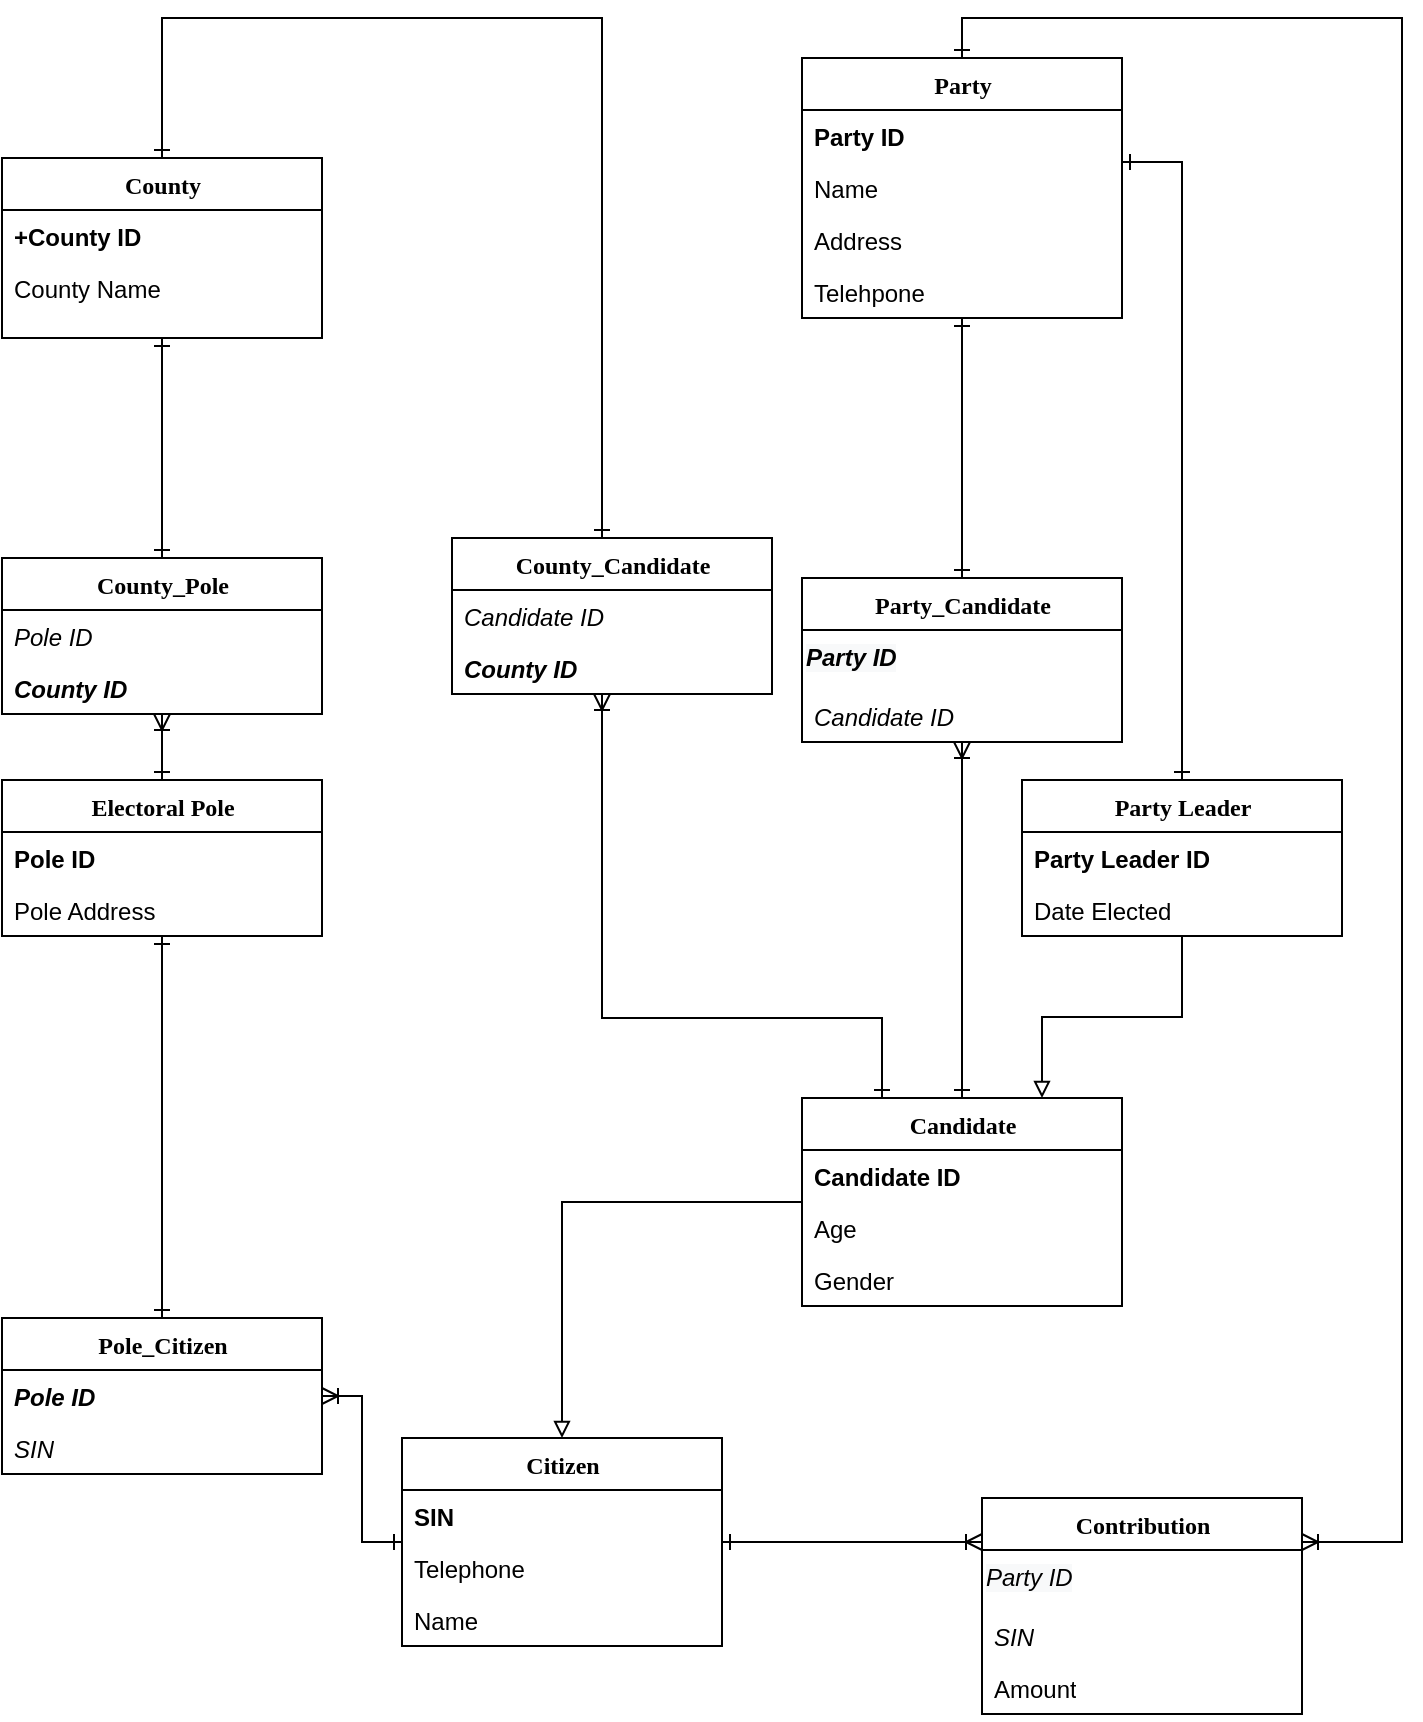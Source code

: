 <mxfile version="16.5.3" type="github" pages="5">
  <diagram id="vtB6Pyx49s2QO1CJkhL8" name="bk_logical">
    <mxGraphModel dx="920" dy="1253" grid="1" gridSize="10" guides="1" tooltips="1" connect="1" arrows="1" fold="1" page="1" pageScale="1" pageWidth="827" pageHeight="1169" background="none" math="0" shadow="0">
      <root>
        <mxCell id="uNL-YgNEHmAtpj0UIafA-0" />
        <mxCell id="uNL-YgNEHmAtpj0UIafA-1" parent="uNL-YgNEHmAtpj0UIafA-0" />
        <mxCell id="uNL-YgNEHmAtpj0UIafA-2" style="edgeStyle=orthogonalEdgeStyle;rounded=0;orthogonalLoop=1;jettySize=auto;html=1;startArrow=ERone;startFill=0;endArrow=ERoneToMany;endFill=0;strokeWidth=1;" parent="uNL-YgNEHmAtpj0UIafA-1" source="uNL-YgNEHmAtpj0UIafA-3" target="uNL-YgNEHmAtpj0UIafA-40" edge="1">
          <mxGeometry relative="1" as="geometry">
            <mxPoint x="150" y="750" as="targetPoint" />
          </mxGeometry>
        </mxCell>
        <mxCell id="uNL-YgNEHmAtpj0UIafA-3" value="Citizen" style="swimlane;html=1;fontStyle=1;align=center;verticalAlign=top;childLayout=stackLayout;horizontal=1;startSize=26;horizontalStack=0;resizeParent=1;resizeLast=0;collapsible=1;marginBottom=0;swimlaneFillColor=#ffffff;rounded=0;shadow=0;comic=0;labelBackgroundColor=none;strokeWidth=1;fillColor=none;fontFamily=Verdana;fontSize=12" parent="uNL-YgNEHmAtpj0UIafA-1" vertex="1">
          <mxGeometry x="270" y="800" width="160" height="104" as="geometry" />
        </mxCell>
        <mxCell id="uNL-YgNEHmAtpj0UIafA-4" value="SIN" style="text;html=1;strokeColor=none;fillColor=none;align=left;verticalAlign=top;spacingLeft=4;spacingRight=4;whiteSpace=wrap;overflow=hidden;rotatable=0;points=[[0,0.5],[1,0.5]];portConstraint=eastwest;fontStyle=1" parent="uNL-YgNEHmAtpj0UIafA-3" vertex="1">
          <mxGeometry y="26" width="160" height="26" as="geometry" />
        </mxCell>
        <mxCell id="uNL-YgNEHmAtpj0UIafA-5" value="Telephone" style="text;html=1;strokeColor=none;fillColor=none;align=left;verticalAlign=top;spacingLeft=4;spacingRight=4;whiteSpace=wrap;overflow=hidden;rotatable=0;points=[[0,0.5],[1,0.5]];portConstraint=eastwest;" parent="uNL-YgNEHmAtpj0UIafA-3" vertex="1">
          <mxGeometry y="52" width="160" height="26" as="geometry" />
        </mxCell>
        <mxCell id="uNL-YgNEHmAtpj0UIafA-6" value="Name&lt;br&gt;" style="text;html=1;strokeColor=none;fillColor=none;align=left;verticalAlign=top;spacingLeft=4;spacingRight=4;whiteSpace=wrap;overflow=hidden;rotatable=0;points=[[0,0.5],[1,0.5]];portConstraint=eastwest;" parent="uNL-YgNEHmAtpj0UIafA-3" vertex="1">
          <mxGeometry y="78" width="160" height="26" as="geometry" />
        </mxCell>
        <mxCell id="uNL-YgNEHmAtpj0UIafA-7" style="edgeStyle=orthogonalEdgeStyle;rounded=0;orthogonalLoop=1;jettySize=auto;html=1;entryX=0.5;entryY=0;entryDx=0;entryDy=0;startArrow=none;startFill=0;endArrow=block;endFill=0;strokeWidth=1;" parent="uNL-YgNEHmAtpj0UIafA-1" source="uNL-YgNEHmAtpj0UIafA-9" target="uNL-YgNEHmAtpj0UIafA-3" edge="1">
          <mxGeometry relative="1" as="geometry" />
        </mxCell>
        <mxCell id="uNL-YgNEHmAtpj0UIafA-8" style="edgeStyle=orthogonalEdgeStyle;rounded=0;orthogonalLoop=1;jettySize=auto;html=1;startArrow=ERone;startFill=0;endArrow=ERoneToMany;endFill=0;strokeWidth=1;" parent="uNL-YgNEHmAtpj0UIafA-1" source="uNL-YgNEHmAtpj0UIafA-9" target="uNL-YgNEHmAtpj0UIafA-47" edge="1">
          <mxGeometry relative="1" as="geometry">
            <mxPoint x="370" y="380" as="targetPoint" />
            <Array as="points">
              <mxPoint x="510" y="590" />
              <mxPoint x="370" y="590" />
            </Array>
          </mxGeometry>
        </mxCell>
        <mxCell id="uNL-YgNEHmAtpj0UIafA-9" value="Candidate" style="swimlane;html=1;fontStyle=1;align=center;verticalAlign=top;childLayout=stackLayout;horizontal=1;startSize=26;horizontalStack=0;resizeParent=1;resizeLast=0;collapsible=1;marginBottom=0;swimlaneFillColor=#ffffff;rounded=0;shadow=0;comic=0;labelBackgroundColor=none;strokeWidth=1;fillColor=none;fontFamily=Verdana;fontSize=12" parent="uNL-YgNEHmAtpj0UIafA-1" vertex="1">
          <mxGeometry x="470" y="630" width="160" height="104" as="geometry" />
        </mxCell>
        <mxCell id="uNL-YgNEHmAtpj0UIafA-10" value="Candidate ID" style="text;html=1;strokeColor=none;fillColor=none;align=left;verticalAlign=top;spacingLeft=4;spacingRight=4;whiteSpace=wrap;overflow=hidden;rotatable=0;points=[[0,0.5],[1,0.5]];portConstraint=eastwest;fontStyle=1" parent="uNL-YgNEHmAtpj0UIafA-9" vertex="1">
          <mxGeometry y="26" width="160" height="26" as="geometry" />
        </mxCell>
        <mxCell id="uNL-YgNEHmAtpj0UIafA-11" value="Age" style="text;html=1;strokeColor=none;fillColor=none;align=left;verticalAlign=top;spacingLeft=4;spacingRight=4;whiteSpace=wrap;overflow=hidden;rotatable=0;points=[[0,0.5],[1,0.5]];portConstraint=eastwest;" parent="uNL-YgNEHmAtpj0UIafA-9" vertex="1">
          <mxGeometry y="52" width="160" height="26" as="geometry" />
        </mxCell>
        <mxCell id="uNL-YgNEHmAtpj0UIafA-12" value="Gender" style="text;html=1;strokeColor=none;fillColor=none;align=left;verticalAlign=top;spacingLeft=4;spacingRight=4;whiteSpace=wrap;overflow=hidden;rotatable=0;points=[[0,0.5],[1,0.5]];portConstraint=eastwest;" parent="uNL-YgNEHmAtpj0UIafA-9" vertex="1">
          <mxGeometry y="78" width="160" height="26" as="geometry" />
        </mxCell>
        <mxCell id="uNL-YgNEHmAtpj0UIafA-13" value="" style="edgeStyle=orthogonalEdgeStyle;rounded=0;orthogonalLoop=1;jettySize=auto;html=1;startArrow=none;startFill=0;endArrow=block;endFill=0;strokeWidth=1;entryX=0.75;entryY=0;entryDx=0;entryDy=0;" parent="uNL-YgNEHmAtpj0UIafA-1" source="uNL-YgNEHmAtpj0UIafA-14" target="uNL-YgNEHmAtpj0UIafA-9" edge="1">
          <mxGeometry relative="1" as="geometry" />
        </mxCell>
        <mxCell id="uNL-YgNEHmAtpj0UIafA-14" value="Party Leader" style="swimlane;html=1;fontStyle=1;align=center;verticalAlign=top;childLayout=stackLayout;horizontal=1;startSize=26;horizontalStack=0;resizeParent=1;resizeLast=0;collapsible=1;marginBottom=0;swimlaneFillColor=#ffffff;rounded=0;shadow=0;comic=0;labelBackgroundColor=none;strokeWidth=1;fillColor=none;fontFamily=Verdana;fontSize=12;strokeColor=default;" parent="uNL-YgNEHmAtpj0UIafA-1" vertex="1">
          <mxGeometry x="580" y="471" width="160" height="78" as="geometry" />
        </mxCell>
        <mxCell id="uNL-YgNEHmAtpj0UIafA-15" value="Party Leader ID" style="text;html=1;strokeColor=none;fillColor=none;align=left;verticalAlign=top;spacingLeft=4;spacingRight=4;whiteSpace=wrap;overflow=hidden;rotatable=0;points=[[0,0.5],[1,0.5]];portConstraint=eastwest;fontStyle=1" parent="uNL-YgNEHmAtpj0UIafA-14" vertex="1">
          <mxGeometry y="26" width="160" height="26" as="geometry" />
        </mxCell>
        <mxCell id="uNL-YgNEHmAtpj0UIafA-16" value="Date Elected" style="text;html=1;strokeColor=none;fillColor=none;align=left;verticalAlign=top;spacingLeft=4;spacingRight=4;whiteSpace=wrap;overflow=hidden;rotatable=0;points=[[0,0.5],[1,0.5]];portConstraint=eastwest;" parent="uNL-YgNEHmAtpj0UIafA-14" vertex="1">
          <mxGeometry y="52" width="160" height="26" as="geometry" />
        </mxCell>
        <mxCell id="uNL-YgNEHmAtpj0UIafA-17" style="edgeStyle=orthogonalEdgeStyle;rounded=0;orthogonalLoop=1;jettySize=auto;html=1;startArrow=ERone;startFill=0;endArrow=ERone;endFill=0;strokeWidth=1;" parent="uNL-YgNEHmAtpj0UIafA-1" source="uNL-YgNEHmAtpj0UIafA-18" target="uNL-YgNEHmAtpj0UIafA-37" edge="1">
          <mxGeometry relative="1" as="geometry">
            <mxPoint x="150" y="330" as="targetPoint" />
          </mxGeometry>
        </mxCell>
        <mxCell id="uNL-YgNEHmAtpj0UIafA-18" value="County" style="swimlane;html=1;fontStyle=1;align=center;verticalAlign=top;childLayout=stackLayout;horizontal=1;startSize=26;horizontalStack=0;resizeParent=1;resizeLast=0;collapsible=1;marginBottom=0;swimlaneFillColor=#ffffff;rounded=0;shadow=0;comic=0;labelBackgroundColor=none;strokeWidth=1;fillColor=none;fontFamily=Verdana;fontSize=12" parent="uNL-YgNEHmAtpj0UIafA-1" vertex="1">
          <mxGeometry x="70" y="160" width="160" height="90" as="geometry" />
        </mxCell>
        <mxCell id="uNL-YgNEHmAtpj0UIafA-19" value="&lt;b&gt;+County ID&lt;/b&gt;" style="text;html=1;strokeColor=none;fillColor=none;align=left;verticalAlign=top;spacingLeft=4;spacingRight=4;whiteSpace=wrap;overflow=hidden;rotatable=0;points=[[0,0.5],[1,0.5]];portConstraint=eastwest;" parent="uNL-YgNEHmAtpj0UIafA-18" vertex="1">
          <mxGeometry y="26" width="160" height="26" as="geometry" />
        </mxCell>
        <mxCell id="uNL-YgNEHmAtpj0UIafA-20" value="County Name" style="text;html=1;strokeColor=none;fillColor=none;align=left;verticalAlign=top;spacingLeft=4;spacingRight=4;whiteSpace=wrap;overflow=hidden;rotatable=0;points=[[0,0.5],[1,0.5]];portConstraint=eastwest;" parent="uNL-YgNEHmAtpj0UIafA-18" vertex="1">
          <mxGeometry y="52" width="160" height="26" as="geometry" />
        </mxCell>
        <mxCell id="uNL-YgNEHmAtpj0UIafA-21" value="Electoral Pole" style="swimlane;html=1;fontStyle=1;align=center;verticalAlign=top;childLayout=stackLayout;horizontal=1;startSize=26;horizontalStack=0;resizeParent=1;resizeLast=0;collapsible=1;marginBottom=0;swimlaneFillColor=#ffffff;rounded=0;shadow=0;comic=0;labelBackgroundColor=none;strokeWidth=1;fillColor=none;fontFamily=Verdana;fontSize=12" parent="uNL-YgNEHmAtpj0UIafA-1" vertex="1">
          <mxGeometry x="70" y="471" width="160" height="78" as="geometry" />
        </mxCell>
        <mxCell id="uNL-YgNEHmAtpj0UIafA-22" value="Pole ID" style="text;html=1;strokeColor=none;fillColor=none;align=left;verticalAlign=top;spacingLeft=4;spacingRight=4;whiteSpace=wrap;overflow=hidden;rotatable=0;points=[[0,0.5],[1,0.5]];portConstraint=eastwest;fontStyle=1" parent="uNL-YgNEHmAtpj0UIafA-21" vertex="1">
          <mxGeometry y="26" width="160" height="26" as="geometry" />
        </mxCell>
        <mxCell id="uNL-YgNEHmAtpj0UIafA-23" value="Pole Address" style="text;html=1;strokeColor=none;fillColor=none;align=left;verticalAlign=top;spacingLeft=4;spacingRight=4;whiteSpace=wrap;overflow=hidden;rotatable=0;points=[[0,0.5],[1,0.5]];portConstraint=eastwest;" parent="uNL-YgNEHmAtpj0UIafA-21" vertex="1">
          <mxGeometry y="52" width="160" height="26" as="geometry" />
        </mxCell>
        <mxCell id="uNL-YgNEHmAtpj0UIafA-24" style="edgeStyle=orthogonalEdgeStyle;rounded=0;orthogonalLoop=1;jettySize=auto;html=1;entryX=0.5;entryY=0;entryDx=0;entryDy=0;startArrow=ERoneToMany;startFill=0;endArrow=ERone;endFill=0;strokeWidth=1;" parent="uNL-YgNEHmAtpj0UIafA-1" source="uNL-YgNEHmAtpj0UIafA-37" target="uNL-YgNEHmAtpj0UIafA-21" edge="1">
          <mxGeometry relative="1" as="geometry">
            <mxPoint x="150" y="390" as="sourcePoint" />
          </mxGeometry>
        </mxCell>
        <mxCell id="uNL-YgNEHmAtpj0UIafA-25" style="edgeStyle=orthogonalEdgeStyle;rounded=0;orthogonalLoop=1;jettySize=auto;html=1;startArrow=ERone;startFill=0;endArrow=ERone;endFill=0;strokeWidth=1;" parent="uNL-YgNEHmAtpj0UIafA-1" source="uNL-YgNEHmAtpj0UIafA-26" target="uNL-YgNEHmAtpj0UIafA-50" edge="1">
          <mxGeometry relative="1" as="geometry">
            <mxPoint x="550" y="360" as="targetPoint" />
          </mxGeometry>
        </mxCell>
        <mxCell id="uNL-YgNEHmAtpj0UIafA-26" value="Party" style="swimlane;html=1;fontStyle=1;align=center;verticalAlign=top;childLayout=stackLayout;horizontal=1;startSize=26;horizontalStack=0;resizeParent=1;resizeLast=0;collapsible=1;marginBottom=0;swimlaneFillColor=#ffffff;rounded=0;shadow=0;comic=0;labelBackgroundColor=none;strokeWidth=1;fillColor=none;fontFamily=Verdana;fontSize=12" parent="uNL-YgNEHmAtpj0UIafA-1" vertex="1">
          <mxGeometry x="470" y="110" width="160" height="130" as="geometry" />
        </mxCell>
        <mxCell id="uNL-YgNEHmAtpj0UIafA-27" value="Party ID" style="text;html=1;strokeColor=none;fillColor=none;align=left;verticalAlign=top;spacingLeft=4;spacingRight=4;whiteSpace=wrap;overflow=hidden;rotatable=0;points=[[0,0.5],[1,0.5]];portConstraint=eastwest;fontStyle=1" parent="uNL-YgNEHmAtpj0UIafA-26" vertex="1">
          <mxGeometry y="26" width="160" height="26" as="geometry" />
        </mxCell>
        <mxCell id="uNL-YgNEHmAtpj0UIafA-28" value="Name" style="text;html=1;strokeColor=none;fillColor=none;align=left;verticalAlign=top;spacingLeft=4;spacingRight=4;whiteSpace=wrap;overflow=hidden;rotatable=0;points=[[0,0.5],[1,0.5]];portConstraint=eastwest;" parent="uNL-YgNEHmAtpj0UIafA-26" vertex="1">
          <mxGeometry y="52" width="160" height="26" as="geometry" />
        </mxCell>
        <mxCell id="uNL-YgNEHmAtpj0UIafA-29" value="Address" style="text;html=1;strokeColor=none;fillColor=none;align=left;verticalAlign=top;spacingLeft=4;spacingRight=4;whiteSpace=wrap;overflow=hidden;rotatable=0;points=[[0,0.5],[1,0.5]];portConstraint=eastwest;" parent="uNL-YgNEHmAtpj0UIafA-26" vertex="1">
          <mxGeometry y="78" width="160" height="26" as="geometry" />
        </mxCell>
        <mxCell id="uNL-YgNEHmAtpj0UIafA-30" value="Telehpone" style="text;html=1;strokeColor=none;fillColor=none;align=left;verticalAlign=top;spacingLeft=4;spacingRight=4;whiteSpace=wrap;overflow=hidden;rotatable=0;points=[[0,0.5],[1,0.5]];portConstraint=eastwest;" parent="uNL-YgNEHmAtpj0UIafA-26" vertex="1">
          <mxGeometry y="104" width="160" height="26" as="geometry" />
        </mxCell>
        <mxCell id="uNL-YgNEHmAtpj0UIafA-31" style="edgeStyle=orthogonalEdgeStyle;rounded=0;orthogonalLoop=1;jettySize=auto;html=1;startArrow=ERone;startFill=0;endArrow=ERone;endFill=0;strokeWidth=1;" parent="uNL-YgNEHmAtpj0UIafA-1" source="uNL-YgNEHmAtpj0UIafA-26" target="uNL-YgNEHmAtpj0UIafA-14" edge="1">
          <mxGeometry relative="1" as="geometry">
            <mxPoint x="660" y="320" as="sourcePoint" />
            <Array as="points">
              <mxPoint x="660" y="162" />
            </Array>
          </mxGeometry>
        </mxCell>
        <mxCell id="uNL-YgNEHmAtpj0UIafA-32" style="edgeStyle=orthogonalEdgeStyle;rounded=0;orthogonalLoop=1;jettySize=auto;html=1;entryX=0.5;entryY=0;entryDx=0;entryDy=0;startArrow=ERoneToMany;startFill=0;endArrow=ERone;endFill=0;strokeWidth=1;" parent="uNL-YgNEHmAtpj0UIafA-1" source="uNL-YgNEHmAtpj0UIafA-50" target="uNL-YgNEHmAtpj0UIafA-9" edge="1">
          <mxGeometry relative="1" as="geometry">
            <mxPoint x="550" y="420" as="sourcePoint" />
          </mxGeometry>
        </mxCell>
        <mxCell id="uNL-YgNEHmAtpj0UIafA-33" style="edgeStyle=orthogonalEdgeStyle;rounded=0;orthogonalLoop=1;jettySize=auto;html=1;startArrow=ERone;startFill=0;endArrow=ERone;endFill=0;strokeWidth=1;" parent="uNL-YgNEHmAtpj0UIafA-1" source="uNL-YgNEHmAtpj0UIafA-40" target="uNL-YgNEHmAtpj0UIafA-21" edge="1">
          <mxGeometry relative="1" as="geometry">
            <mxPoint x="150" y="690" as="sourcePoint" />
          </mxGeometry>
        </mxCell>
        <mxCell id="uNL-YgNEHmAtpj0UIafA-34" style="edgeStyle=orthogonalEdgeStyle;rounded=0;orthogonalLoop=1;jettySize=auto;html=1;entryX=0.5;entryY=0;entryDx=0;entryDy=0;startArrow=ERone;startFill=0;endArrow=ERone;endFill=0;strokeWidth=1;" parent="uNL-YgNEHmAtpj0UIafA-1" source="uNL-YgNEHmAtpj0UIafA-47" target="uNL-YgNEHmAtpj0UIafA-18" edge="1">
          <mxGeometry relative="1" as="geometry">
            <mxPoint x="410" y="380" as="sourcePoint" />
            <Array as="points">
              <mxPoint x="370" y="90" />
              <mxPoint x="150" y="90" />
            </Array>
          </mxGeometry>
        </mxCell>
        <mxCell id="uNL-YgNEHmAtpj0UIafA-35" style="edgeStyle=orthogonalEdgeStyle;rounded=0;orthogonalLoop=1;jettySize=auto;html=1;entryX=0.5;entryY=0;entryDx=0;entryDy=0;startArrow=ERoneToMany;startFill=0;endArrow=ERone;endFill=0;strokeWidth=1;" parent="uNL-YgNEHmAtpj0UIafA-1" source="uNL-YgNEHmAtpj0UIafA-43" target="uNL-YgNEHmAtpj0UIafA-26" edge="1">
          <mxGeometry relative="1" as="geometry">
            <mxPoint x="700" y="852.0" as="sourcePoint" />
            <Array as="points">
              <mxPoint x="770" y="852" />
              <mxPoint x="770" y="90" />
              <mxPoint x="550" y="90" />
            </Array>
          </mxGeometry>
        </mxCell>
        <mxCell id="uNL-YgNEHmAtpj0UIafA-36" style="edgeStyle=orthogonalEdgeStyle;rounded=0;orthogonalLoop=1;jettySize=auto;html=1;startArrow=ERoneToMany;startFill=0;endArrow=ERone;endFill=0;strokeWidth=1;" parent="uNL-YgNEHmAtpj0UIafA-1" source="uNL-YgNEHmAtpj0UIafA-43" target="uNL-YgNEHmAtpj0UIafA-3" edge="1">
          <mxGeometry relative="1" as="geometry">
            <mxPoint x="580" y="852.0" as="sourcePoint" />
            <Array as="points">
              <mxPoint x="530" y="852" />
              <mxPoint x="530" y="852" />
            </Array>
          </mxGeometry>
        </mxCell>
        <mxCell id="uNL-YgNEHmAtpj0UIafA-37" value="County_Pole" style="swimlane;html=1;fontStyle=1;align=center;verticalAlign=top;childLayout=stackLayout;horizontal=1;startSize=26;horizontalStack=0;resizeParent=1;resizeLast=0;collapsible=1;marginBottom=0;swimlaneFillColor=#ffffff;rounded=0;shadow=0;comic=0;labelBackgroundColor=none;strokeWidth=1;fillColor=none;fontFamily=Verdana;fontSize=12" parent="uNL-YgNEHmAtpj0UIafA-1" vertex="1">
          <mxGeometry x="70" y="360" width="160" height="78" as="geometry" />
        </mxCell>
        <mxCell id="uNL-YgNEHmAtpj0UIafA-38" value="Pole ID" style="text;html=1;strokeColor=none;fillColor=none;align=left;verticalAlign=top;spacingLeft=4;spacingRight=4;whiteSpace=wrap;overflow=hidden;rotatable=0;points=[[0,0.5],[1,0.5]];portConstraint=eastwest;fontStyle=2" parent="uNL-YgNEHmAtpj0UIafA-37" vertex="1">
          <mxGeometry y="26" width="160" height="26" as="geometry" />
        </mxCell>
        <mxCell id="uNL-YgNEHmAtpj0UIafA-39" value="&lt;span&gt;&lt;i&gt;County ID&lt;/i&gt;&lt;/span&gt;" style="text;html=1;strokeColor=none;fillColor=none;align=left;verticalAlign=top;spacingLeft=4;spacingRight=4;whiteSpace=wrap;overflow=hidden;rotatable=0;points=[[0,0.5],[1,0.5]];portConstraint=eastwest;fontStyle=1" parent="uNL-YgNEHmAtpj0UIafA-37" vertex="1">
          <mxGeometry y="52" width="160" height="26" as="geometry" />
        </mxCell>
        <mxCell id="uNL-YgNEHmAtpj0UIafA-40" value="Pole_Citizen" style="swimlane;html=1;fontStyle=1;align=center;verticalAlign=top;childLayout=stackLayout;horizontal=1;startSize=26;horizontalStack=0;resizeParent=1;resizeLast=0;collapsible=1;marginBottom=0;swimlaneFillColor=#ffffff;rounded=0;shadow=0;comic=0;labelBackgroundColor=none;strokeWidth=1;fillColor=none;fontFamily=Verdana;fontSize=12" parent="uNL-YgNEHmAtpj0UIafA-1" vertex="1">
          <mxGeometry x="70" y="740" width="160" height="78" as="geometry" />
        </mxCell>
        <mxCell id="uNL-YgNEHmAtpj0UIafA-41" value="Pole ID" style="text;html=1;strokeColor=none;fillColor=none;align=left;verticalAlign=top;spacingLeft=4;spacingRight=4;whiteSpace=wrap;overflow=hidden;rotatable=0;points=[[0,0.5],[1,0.5]];portConstraint=eastwest;fontStyle=3" parent="uNL-YgNEHmAtpj0UIafA-40" vertex="1">
          <mxGeometry y="26" width="160" height="26" as="geometry" />
        </mxCell>
        <mxCell id="uNL-YgNEHmAtpj0UIafA-42" value="&lt;span&gt;SIN&lt;/span&gt;" style="text;html=1;strokeColor=none;fillColor=none;align=left;verticalAlign=top;spacingLeft=4;spacingRight=4;whiteSpace=wrap;overflow=hidden;rotatable=0;points=[[0,0.5],[1,0.5]];portConstraint=eastwest;fontStyle=2" parent="uNL-YgNEHmAtpj0UIafA-40" vertex="1">
          <mxGeometry y="52" width="160" height="26" as="geometry" />
        </mxCell>
        <mxCell id="uNL-YgNEHmAtpj0UIafA-43" value="Contribution" style="swimlane;html=1;fontStyle=1;align=center;verticalAlign=top;childLayout=stackLayout;horizontal=1;startSize=26;horizontalStack=0;resizeParent=1;resizeLast=0;collapsible=1;marginBottom=0;swimlaneFillColor=#ffffff;rounded=0;shadow=0;comic=0;labelBackgroundColor=none;strokeWidth=1;fillColor=none;fontFamily=Verdana;fontSize=12" parent="uNL-YgNEHmAtpj0UIafA-1" vertex="1">
          <mxGeometry x="560" y="830" width="160" height="108" as="geometry" />
        </mxCell>
        <mxCell id="uNL-YgNEHmAtpj0UIafA-44" value="&lt;span style=&quot;color: rgb(0, 0, 0); font-family: helvetica; font-size: 12px; font-style: italic; letter-spacing: normal; text-align: left; text-indent: 0px; text-transform: none; word-spacing: 0px; background-color: rgb(248, 249, 250); display: inline; float: none;&quot;&gt;Party ID&lt;/span&gt;" style="text;whiteSpace=wrap;html=1;fontStyle=0" parent="uNL-YgNEHmAtpj0UIafA-43" vertex="1">
          <mxGeometry y="26" width="160" height="30" as="geometry" />
        </mxCell>
        <mxCell id="uNL-YgNEHmAtpj0UIafA-45" value="SIN" style="text;html=1;strokeColor=none;fillColor=none;align=left;verticalAlign=top;spacingLeft=4;spacingRight=4;whiteSpace=wrap;overflow=hidden;rotatable=0;points=[[0,0.5],[1,0.5]];portConstraint=eastwest;fontStyle=2" parent="uNL-YgNEHmAtpj0UIafA-43" vertex="1">
          <mxGeometry y="56" width="160" height="26" as="geometry" />
        </mxCell>
        <mxCell id="uNL-YgNEHmAtpj0UIafA-46" value="Amount" style="text;html=1;strokeColor=none;fillColor=none;align=left;verticalAlign=top;spacingLeft=4;spacingRight=4;whiteSpace=wrap;overflow=hidden;rotatable=0;points=[[0,0.5],[1,0.5]];portConstraint=eastwest;" parent="uNL-YgNEHmAtpj0UIafA-43" vertex="1">
          <mxGeometry y="82" width="160" height="26" as="geometry" />
        </mxCell>
        <mxCell id="uNL-YgNEHmAtpj0UIafA-47" value="County_Candidate" style="swimlane;html=1;fontStyle=1;align=center;verticalAlign=top;childLayout=stackLayout;horizontal=1;startSize=26;horizontalStack=0;resizeParent=1;resizeLast=0;collapsible=1;marginBottom=0;swimlaneFillColor=#ffffff;rounded=0;shadow=0;comic=0;labelBackgroundColor=none;strokeWidth=1;fillColor=none;fontFamily=Verdana;fontSize=12" parent="uNL-YgNEHmAtpj0UIafA-1" vertex="1">
          <mxGeometry x="295" y="350" width="160" height="78" as="geometry" />
        </mxCell>
        <mxCell id="uNL-YgNEHmAtpj0UIafA-48" value="Candidate ID" style="text;html=1;strokeColor=none;fillColor=none;align=left;verticalAlign=top;spacingLeft=4;spacingRight=4;whiteSpace=wrap;overflow=hidden;rotatable=0;points=[[0,0.5],[1,0.5]];portConstraint=eastwest;fontStyle=2" parent="uNL-YgNEHmAtpj0UIafA-47" vertex="1">
          <mxGeometry y="26" width="160" height="26" as="geometry" />
        </mxCell>
        <mxCell id="uNL-YgNEHmAtpj0UIafA-49" value="&lt;b&gt;&lt;i&gt;County ID&lt;/i&gt;&lt;/b&gt;" style="text;html=1;strokeColor=none;fillColor=none;align=left;verticalAlign=top;spacingLeft=4;spacingRight=4;whiteSpace=wrap;overflow=hidden;rotatable=0;points=[[0,0.5],[1,0.5]];portConstraint=eastwest;" parent="uNL-YgNEHmAtpj0UIafA-47" vertex="1">
          <mxGeometry y="52" width="160" height="26" as="geometry" />
        </mxCell>
        <mxCell id="uNL-YgNEHmAtpj0UIafA-50" value="Party_Candidate" style="swimlane;html=1;fontStyle=1;align=center;verticalAlign=top;childLayout=stackLayout;horizontal=1;startSize=26;horizontalStack=0;resizeParent=1;resizeLast=0;collapsible=1;marginBottom=0;swimlaneFillColor=#ffffff;rounded=0;shadow=0;comic=0;labelBackgroundColor=none;strokeWidth=1;fillColor=none;fontFamily=Verdana;fontSize=12" parent="uNL-YgNEHmAtpj0UIafA-1" vertex="1">
          <mxGeometry x="470" y="370" width="160" height="82" as="geometry" />
        </mxCell>
        <mxCell id="uNL-YgNEHmAtpj0UIafA-51" value="&lt;span style=&quot;color: rgb(0, 0, 0); font-family: helvetica; font-size: 12px; font-style: italic; font-weight: 700; letter-spacing: normal; text-align: left; text-indent: 0px; text-transform: none; word-spacing: 0px; background-color: rgb(248, 249, 250); display: inline; float: none;&quot;&gt;Party ID&lt;/span&gt;" style="text;whiteSpace=wrap;html=1;" parent="uNL-YgNEHmAtpj0UIafA-50" vertex="1">
          <mxGeometry y="26" width="160" height="30" as="geometry" />
        </mxCell>
        <mxCell id="uNL-YgNEHmAtpj0UIafA-52" value="Candidate ID" style="text;html=1;strokeColor=none;fillColor=none;align=left;verticalAlign=top;spacingLeft=4;spacingRight=4;whiteSpace=wrap;overflow=hidden;rotatable=0;points=[[0,0.5],[1,0.5]];portConstraint=eastwest;fontStyle=2" parent="uNL-YgNEHmAtpj0UIafA-50" vertex="1">
          <mxGeometry y="56" width="160" height="26" as="geometry" />
        </mxCell>
      </root>
    </mxGraphModel>
  </diagram>
  <diagram id="wL7THy--zS3pJ02HDwt1" name="bk_physical">
    <mxGraphModel dx="782" dy="1065" grid="1" gridSize="10" guides="1" tooltips="1" connect="1" arrows="1" fold="1" page="1" pageScale="1" pageWidth="827" pageHeight="1169" math="0" shadow="0">
      <root>
        <mxCell id="IEa4eLu7_Tm0JuJ3n0a0-0" />
        <mxCell id="IEa4eLu7_Tm0JuJ3n0a0-1" parent="IEa4eLu7_Tm0JuJ3n0a0-0" />
        <mxCell id="wTKbDZvRRet0_gXCNDXf-0" style="edgeStyle=orthogonalEdgeStyle;rounded=0;orthogonalLoop=1;jettySize=auto;html=1;startArrow=ERone;startFill=0;endArrow=ERoneToMany;endFill=0;strokeWidth=1;" parent="IEa4eLu7_Tm0JuJ3n0a0-1" source="wTKbDZvRRet0_gXCNDXf-2" target="wTKbDZvRRet0_gXCNDXf-41" edge="1">
          <mxGeometry relative="1" as="geometry">
            <mxPoint x="139" y="834" as="targetPoint" />
          </mxGeometry>
        </mxCell>
        <mxCell id="wTKbDZvRRet0_gXCNDXf-1" style="edgeStyle=orthogonalEdgeStyle;rounded=0;orthogonalLoop=1;jettySize=auto;html=1;startArrow=ERone;startFill=0;endArrow=ERoneToMany;endFill=0;strokeWidth=1;" parent="IEa4eLu7_Tm0JuJ3n0a0-1" source="wTKbDZvRRet0_gXCNDXf-2" target="wTKbDZvRRet0_gXCNDXf-50" edge="1">
          <mxGeometry relative="1" as="geometry" />
        </mxCell>
        <mxCell id="wTKbDZvRRet0_gXCNDXf-2" value="Citizen" style="swimlane;html=1;fontStyle=1;align=center;verticalAlign=top;childLayout=stackLayout;horizontal=1;startSize=26;horizontalStack=0;resizeParent=1;resizeLast=0;collapsible=1;marginBottom=0;swimlaneFillColor=#ffffff;rounded=0;shadow=0;comic=0;labelBackgroundColor=none;strokeWidth=1;fillColor=none;fontFamily=Verdana;fontSize=12" parent="IEa4eLu7_Tm0JuJ3n0a0-1" vertex="1">
          <mxGeometry x="279" y="884" width="160" height="110" as="geometry" />
        </mxCell>
        <mxCell id="wTKbDZvRRet0_gXCNDXf-3" value="+sin: int(9)" style="text;html=1;strokeColor=none;fillColor=none;align=left;verticalAlign=top;spacingLeft=4;spacingRight=4;whiteSpace=wrap;overflow=hidden;rotatable=0;points=[[0,0.5],[1,0.5]];portConstraint=eastwest;fontStyle=1" parent="wTKbDZvRRet0_gXCNDXf-2" vertex="1">
          <mxGeometry y="26" width="160" height="26" as="geometry" />
        </mxCell>
        <mxCell id="wTKbDZvRRet0_gXCNDXf-4" value="telephone: char(15)" style="text;html=1;strokeColor=none;fillColor=none;align=left;verticalAlign=top;spacingLeft=4;spacingRight=4;whiteSpace=wrap;overflow=hidden;rotatable=0;points=[[0,0.5],[1,0.5]];portConstraint=eastwest;" parent="wTKbDZvRRet0_gXCNDXf-2" vertex="1">
          <mxGeometry y="52" width="160" height="26" as="geometry" />
        </mxCell>
        <mxCell id="wTKbDZvRRet0_gXCNDXf-5" value="name: varchar(255)" style="text;html=1;strokeColor=none;fillColor=none;align=left;verticalAlign=top;spacingLeft=4;spacingRight=4;whiteSpace=wrap;overflow=hidden;rotatable=0;points=[[0,0.5],[1,0.5]];portConstraint=eastwest;" parent="wTKbDZvRRet0_gXCNDXf-2" vertex="1">
          <mxGeometry y="78" width="160" height="26" as="geometry" />
        </mxCell>
        <mxCell id="wTKbDZvRRet0_gXCNDXf-6" style="edgeStyle=orthogonalEdgeStyle;rounded=0;orthogonalLoop=1;jettySize=auto;html=1;entryX=0.5;entryY=0;entryDx=0;entryDy=0;startArrow=ERzeroToOne;startFill=0;endArrow=ERone;endFill=0;strokeWidth=1;" parent="IEa4eLu7_Tm0JuJ3n0a0-1" source="wTKbDZvRRet0_gXCNDXf-8" target="wTKbDZvRRet0_gXCNDXf-2" edge="1">
          <mxGeometry relative="1" as="geometry" />
        </mxCell>
        <mxCell id="wTKbDZvRRet0_gXCNDXf-7" style="edgeStyle=orthogonalEdgeStyle;rounded=0;orthogonalLoop=1;jettySize=auto;html=1;startArrow=ERone;startFill=0;endArrow=ERzeroToMany;endFill=0;strokeWidth=1;" parent="IEa4eLu7_Tm0JuJ3n0a0-1" source="wTKbDZvRRet0_gXCNDXf-8" target="wTKbDZvRRet0_gXCNDXf-38" edge="1">
          <mxGeometry relative="1" as="geometry">
            <mxPoint x="359" y="504" as="targetPoint" />
            <Array as="points">
              <mxPoint x="359" y="414" />
              <mxPoint x="359" y="414" />
            </Array>
          </mxGeometry>
        </mxCell>
        <mxCell id="wTKbDZvRRet0_gXCNDXf-8" value="Candidate" style="swimlane;html=1;fontStyle=1;align=center;verticalAlign=top;childLayout=stackLayout;horizontal=1;startSize=26;horizontalStack=0;resizeParent=1;resizeLast=0;collapsible=1;marginBottom=0;swimlaneFillColor=#ffffff;rounded=0;shadow=0;comic=0;labelBackgroundColor=none;strokeWidth=1;fillColor=none;fontFamily=Verdana;fontSize=12" parent="IEa4eLu7_Tm0JuJ3n0a0-1" vertex="1">
          <mxGeometry x="279" y="574" width="160" height="130" as="geometry" />
        </mxCell>
        <mxCell id="wTKbDZvRRet0_gXCNDXf-9" value="&lt;b&gt;+candidate_id: int&lt;/b&gt;" style="text;html=1;strokeColor=none;fillColor=none;align=left;verticalAlign=top;spacingLeft=4;spacingRight=4;whiteSpace=wrap;overflow=hidden;rotatable=0;points=[[0,0.5],[1,0.5]];portConstraint=eastwest;" parent="wTKbDZvRRet0_gXCNDXf-8" vertex="1">
          <mxGeometry y="26" width="160" height="26" as="geometry" />
        </mxCell>
        <mxCell id="wTKbDZvRRet0_gXCNDXf-10" value="&lt;i&gt;sin: int&lt;/i&gt;" style="text;html=1;strokeColor=none;fillColor=none;align=left;verticalAlign=top;spacingLeft=4;spacingRight=4;whiteSpace=wrap;overflow=hidden;rotatable=0;points=[[0,0.5],[1,0.5]];portConstraint=eastwest;" parent="wTKbDZvRRet0_gXCNDXf-8" vertex="1">
          <mxGeometry y="52" width="160" height="26" as="geometry" />
        </mxCell>
        <mxCell id="wTKbDZvRRet0_gXCNDXf-11" value="age: integer(2)" style="text;html=1;strokeColor=none;fillColor=none;align=left;verticalAlign=top;spacingLeft=4;spacingRight=4;whiteSpace=wrap;overflow=hidden;rotatable=0;points=[[0,0.5],[1,0.5]];portConstraint=eastwest;" parent="wTKbDZvRRet0_gXCNDXf-8" vertex="1">
          <mxGeometry y="78" width="160" height="26" as="geometry" />
        </mxCell>
        <mxCell id="wTKbDZvRRet0_gXCNDXf-12" value="gender: char(1)" style="text;html=1;strokeColor=none;fillColor=none;align=left;verticalAlign=top;spacingLeft=4;spacingRight=4;whiteSpace=wrap;overflow=hidden;rotatable=0;points=[[0,0.5],[1,0.5]];portConstraint=eastwest;" parent="wTKbDZvRRet0_gXCNDXf-8" vertex="1">
          <mxGeometry y="104" width="160" height="26" as="geometry" />
        </mxCell>
        <mxCell id="wTKbDZvRRet0_gXCNDXf-13" value="" style="edgeStyle=orthogonalEdgeStyle;rounded=0;orthogonalLoop=1;jettySize=auto;html=1;startArrow=ERzeroToOne;startFill=0;endArrow=ERone;endFill=0;strokeWidth=1;" parent="IEa4eLu7_Tm0JuJ3n0a0-1" source="wTKbDZvRRet0_gXCNDXf-15" target="wTKbDZvRRet0_gXCNDXf-8" edge="1">
          <mxGeometry relative="1" as="geometry">
            <Array as="points">
              <mxPoint x="389" y="666" />
            </Array>
          </mxGeometry>
        </mxCell>
        <mxCell id="wTKbDZvRRet0_gXCNDXf-14" style="edgeStyle=orthogonalEdgeStyle;rounded=0;orthogonalLoop=1;jettySize=auto;html=1;startArrow=ERone;startFill=0;endArrow=ERone;endFill=0;strokeWidth=1;" parent="IEa4eLu7_Tm0JuJ3n0a0-1" source="wTKbDZvRRet0_gXCNDXf-15" target="wTKbDZvRRet0_gXCNDXf-29" edge="1">
          <mxGeometry relative="1" as="geometry">
            <Array as="points">
              <mxPoint x="709" y="666" />
            </Array>
          </mxGeometry>
        </mxCell>
        <mxCell id="wTKbDZvRRet0_gXCNDXf-15" value="Party_Leader" style="swimlane;html=1;fontStyle=1;align=center;verticalAlign=top;childLayout=stackLayout;horizontal=1;startSize=26;horizontalStack=0;resizeParent=1;resizeLast=0;collapsible=1;marginBottom=0;swimlaneFillColor=#ffffff;rounded=0;shadow=0;comic=0;labelBackgroundColor=none;strokeWidth=1;fillColor=none;fontFamily=Verdana;fontSize=12" parent="IEa4eLu7_Tm0JuJ3n0a0-1" vertex="1">
          <mxGeometry x="509" y="614" width="160" height="104" as="geometry" />
        </mxCell>
        <mxCell id="wTKbDZvRRet0_gXCNDXf-16" value="&lt;b&gt;+party_leader_id: int&lt;/b&gt;" style="text;html=1;strokeColor=none;fillColor=none;align=left;verticalAlign=top;spacingLeft=4;spacingRight=4;whiteSpace=wrap;overflow=hidden;rotatable=0;points=[[0,0.5],[1,0.5]];portConstraint=eastwest;" parent="wTKbDZvRRet0_gXCNDXf-15" vertex="1">
          <mxGeometry y="26" width="160" height="26" as="geometry" />
        </mxCell>
        <mxCell id="wTKbDZvRRet0_gXCNDXf-17" value="&lt;i&gt;&lt;span&gt;candidate_id: int&lt;/span&gt;&lt;/i&gt;" style="text;html=1;strokeColor=none;fillColor=none;align=left;verticalAlign=top;spacingLeft=4;spacingRight=4;whiteSpace=wrap;overflow=hidden;rotatable=0;points=[[0,0.5],[1,0.5]];portConstraint=eastwest;fontStyle=0" parent="wTKbDZvRRet0_gXCNDXf-15" vertex="1">
          <mxGeometry y="52" width="160" height="26" as="geometry" />
        </mxCell>
        <mxCell id="wTKbDZvRRet0_gXCNDXf-18" value="leader_date_elected: date" style="text;html=1;strokeColor=none;fillColor=none;align=left;verticalAlign=top;spacingLeft=4;spacingRight=4;whiteSpace=wrap;overflow=hidden;rotatable=0;points=[[0,0.5],[1,0.5]];portConstraint=eastwest;" parent="wTKbDZvRRet0_gXCNDXf-15" vertex="1">
          <mxGeometry y="78" width="160" height="26" as="geometry" />
        </mxCell>
        <mxCell id="wTKbDZvRRet0_gXCNDXf-19" style="edgeStyle=orthogonalEdgeStyle;rounded=0;orthogonalLoop=1;jettySize=auto;html=1;startArrow=ERone;startFill=0;endArrow=ERone;endFill=0;strokeWidth=1;" parent="IEa4eLu7_Tm0JuJ3n0a0-1" source="wTKbDZvRRet0_gXCNDXf-20" target="wTKbDZvRRet0_gXCNDXf-53" edge="1">
          <mxGeometry relative="1" as="geometry">
            <mxPoint x="139" y="474" as="targetPoint" />
            <Array as="points">
              <mxPoint x="139" y="224" />
              <mxPoint x="139" y="224" />
            </Array>
          </mxGeometry>
        </mxCell>
        <mxCell id="wTKbDZvRRet0_gXCNDXf-20" value="County" style="swimlane;html=1;fontStyle=1;align=center;verticalAlign=top;childLayout=stackLayout;horizontal=1;startSize=26;horizontalStack=0;resizeParent=1;resizeLast=0;collapsible=1;marginBottom=0;swimlaneFillColor=#ffffff;rounded=0;shadow=0;comic=0;labelBackgroundColor=none;strokeWidth=1;fillColor=none;fontFamily=Verdana;fontSize=12" parent="IEa4eLu7_Tm0JuJ3n0a0-1" vertex="1">
          <mxGeometry x="59" y="84" width="180" height="90" as="geometry" />
        </mxCell>
        <mxCell id="wTKbDZvRRet0_gXCNDXf-21" value="&lt;b&gt;+county_id: int&lt;/b&gt;" style="text;html=1;strokeColor=none;fillColor=none;align=left;verticalAlign=top;spacingLeft=4;spacingRight=4;whiteSpace=wrap;overflow=hidden;rotatable=0;points=[[0,0.5],[1,0.5]];portConstraint=eastwest;" parent="wTKbDZvRRet0_gXCNDXf-20" vertex="1">
          <mxGeometry y="26" width="180" height="26" as="geometry" />
        </mxCell>
        <mxCell id="wTKbDZvRRet0_gXCNDXf-22" value="country_name: varchar(255)" style="text;html=1;strokeColor=none;fillColor=none;align=left;verticalAlign=top;spacingLeft=4;spacingRight=4;whiteSpace=wrap;overflow=hidden;rotatable=0;points=[[0,0.5],[1,0.5]];portConstraint=eastwest;" parent="wTKbDZvRRet0_gXCNDXf-20" vertex="1">
          <mxGeometry y="52" width="180" height="26" as="geometry" />
        </mxCell>
        <mxCell id="wTKbDZvRRet0_gXCNDXf-23" value="Electoral_Pole" style="swimlane;html=1;fontStyle=1;align=center;verticalAlign=top;childLayout=stackLayout;horizontal=1;startSize=26;horizontalStack=0;resizeParent=1;resizeLast=0;collapsible=1;marginBottom=0;swimlaneFillColor=#ffffff;rounded=0;shadow=0;comic=0;labelBackgroundColor=none;strokeWidth=1;fillColor=none;fontFamily=Verdana;fontSize=12" parent="IEa4eLu7_Tm0JuJ3n0a0-1" vertex="1">
          <mxGeometry x="59" y="555" width="160" height="104" as="geometry" />
        </mxCell>
        <mxCell id="wTKbDZvRRet0_gXCNDXf-24" value="&lt;b&gt;+pole_id: int&lt;/b&gt;" style="text;html=1;strokeColor=none;fillColor=none;align=left;verticalAlign=top;spacingLeft=4;spacingRight=4;whiteSpace=wrap;overflow=hidden;rotatable=0;points=[[0,0.5],[1,0.5]];portConstraint=eastwest;" parent="wTKbDZvRRet0_gXCNDXf-23" vertex="1">
          <mxGeometry y="26" width="160" height="26" as="geometry" />
        </mxCell>
        <mxCell id="wTKbDZvRRet0_gXCNDXf-25" value="&lt;i&gt;county_id: int&lt;/i&gt;" style="text;html=1;strokeColor=none;fillColor=none;align=left;verticalAlign=top;spacingLeft=4;spacingRight=4;whiteSpace=wrap;overflow=hidden;rotatable=0;points=[[0,0.5],[1,0.5]];portConstraint=eastwest;" parent="wTKbDZvRRet0_gXCNDXf-23" vertex="1">
          <mxGeometry y="52" width="160" height="26" as="geometry" />
        </mxCell>
        <mxCell id="wTKbDZvRRet0_gXCNDXf-26" value="pole_address: varchar(255)" style="text;html=1;strokeColor=none;fillColor=none;align=left;verticalAlign=top;spacingLeft=4;spacingRight=4;whiteSpace=wrap;overflow=hidden;rotatable=0;points=[[0,0.5],[1,0.5]];portConstraint=eastwest;" parent="wTKbDZvRRet0_gXCNDXf-23" vertex="1">
          <mxGeometry y="78" width="160" height="26" as="geometry" />
        </mxCell>
        <mxCell id="wTKbDZvRRet0_gXCNDXf-27" style="edgeStyle=orthogonalEdgeStyle;rounded=0;orthogonalLoop=1;jettySize=auto;html=1;entryX=0.5;entryY=0;entryDx=0;entryDy=0;startArrow=ERoneToMany;startFill=0;endArrow=ERone;endFill=0;strokeWidth=1;" parent="IEa4eLu7_Tm0JuJ3n0a0-1" source="wTKbDZvRRet0_gXCNDXf-53" target="wTKbDZvRRet0_gXCNDXf-23" edge="1">
          <mxGeometry relative="1" as="geometry">
            <mxPoint x="139" y="474" as="sourcePoint" />
          </mxGeometry>
        </mxCell>
        <mxCell id="wTKbDZvRRet0_gXCNDXf-28" style="edgeStyle=orthogonalEdgeStyle;rounded=0;orthogonalLoop=1;jettySize=auto;html=1;startArrow=ERone;startFill=0;endArrow=ERone;endFill=0;strokeWidth=1;" parent="IEa4eLu7_Tm0JuJ3n0a0-1" source="wTKbDZvRRet0_gXCNDXf-29" target="wTKbDZvRRet0_gXCNDXf-44" edge="1">
          <mxGeometry relative="1" as="geometry">
            <mxPoint x="539.048" y="444" as="targetPoint" />
          </mxGeometry>
        </mxCell>
        <mxCell id="wTKbDZvRRet0_gXCNDXf-29" value="Party" style="swimlane;html=1;fontStyle=1;align=center;verticalAlign=top;childLayout=stackLayout;horizontal=1;startSize=26;horizontalStack=0;resizeParent=1;resizeLast=0;collapsible=1;marginBottom=0;swimlaneFillColor=#ffffff;rounded=0;shadow=0;comic=0;labelBackgroundColor=none;strokeWidth=1;fillColor=none;fontFamily=Verdana;fontSize=12" parent="IEa4eLu7_Tm0JuJ3n0a0-1" vertex="1">
          <mxGeometry x="589" y="164" width="180" height="156" as="geometry" />
        </mxCell>
        <mxCell id="wTKbDZvRRet0_gXCNDXf-30" value="&lt;b&gt;+party_id: int&lt;/b&gt;" style="text;html=1;strokeColor=none;fillColor=none;align=left;verticalAlign=top;spacingLeft=4;spacingRight=4;whiteSpace=wrap;overflow=hidden;rotatable=0;points=[[0,0.5],[1,0.5]];portConstraint=eastwest;" parent="wTKbDZvRRet0_gXCNDXf-29" vertex="1">
          <mxGeometry y="26" width="180" height="26" as="geometry" />
        </mxCell>
        <mxCell id="wTKbDZvRRet0_gXCNDXf-31" value="&lt;i&gt;party_leader_id: int&lt;/i&gt;" style="text;html=1;strokeColor=none;fillColor=none;align=left;verticalAlign=top;spacingLeft=4;spacingRight=4;whiteSpace=wrap;overflow=hidden;rotatable=0;points=[[0,0.5],[1,0.5]];portConstraint=eastwest;" parent="wTKbDZvRRet0_gXCNDXf-29" vertex="1">
          <mxGeometry y="52" width="180" height="26" as="geometry" />
        </mxCell>
        <mxCell id="wTKbDZvRRet0_gXCNDXf-32" value="party_name: varchar(255)" style="text;html=1;strokeColor=none;fillColor=none;align=left;verticalAlign=top;spacingLeft=4;spacingRight=4;whiteSpace=wrap;overflow=hidden;rotatable=0;points=[[0,0.5],[1,0.5]];portConstraint=eastwest;" parent="wTKbDZvRRet0_gXCNDXf-29" vertex="1">
          <mxGeometry y="78" width="180" height="26" as="geometry" />
        </mxCell>
        <mxCell id="wTKbDZvRRet0_gXCNDXf-33" value="party_address:&amp;nbsp; varchar(255)" style="text;html=1;strokeColor=none;fillColor=none;align=left;verticalAlign=top;spacingLeft=4;spacingRight=4;whiteSpace=wrap;overflow=hidden;rotatable=0;points=[[0,0.5],[1,0.5]];portConstraint=eastwest;" parent="wTKbDZvRRet0_gXCNDXf-29" vertex="1">
          <mxGeometry y="104" width="180" height="26" as="geometry" />
        </mxCell>
        <mxCell id="wTKbDZvRRet0_gXCNDXf-34" value="party_telephone: char(15)" style="text;html=1;strokeColor=none;fillColor=none;align=left;verticalAlign=top;spacingLeft=4;spacingRight=4;whiteSpace=wrap;overflow=hidden;rotatable=0;points=[[0,0.5],[1,0.5]];portConstraint=eastwest;" parent="wTKbDZvRRet0_gXCNDXf-29" vertex="1">
          <mxGeometry y="130" width="180" height="26" as="geometry" />
        </mxCell>
        <mxCell id="wTKbDZvRRet0_gXCNDXf-35" style="edgeStyle=orthogonalEdgeStyle;rounded=0;orthogonalLoop=1;jettySize=auto;html=1;startArrow=ERoneToMany;startFill=0;endArrow=ERone;endFill=0;strokeWidth=1;" parent="IEa4eLu7_Tm0JuJ3n0a0-1" source="wTKbDZvRRet0_gXCNDXf-44" target="wTKbDZvRRet0_gXCNDXf-8" edge="1">
          <mxGeometry relative="1" as="geometry">
            <mxPoint x="539" y="504" as="sourcePoint" />
            <Array as="points">
              <mxPoint x="579" y="519" />
              <mxPoint x="379" y="519" />
            </Array>
          </mxGeometry>
        </mxCell>
        <mxCell id="wTKbDZvRRet0_gXCNDXf-36" style="edgeStyle=orthogonalEdgeStyle;rounded=0;orthogonalLoop=1;jettySize=auto;html=1;startArrow=ERone;startFill=0;endArrow=ERone;endFill=0;strokeWidth=1;" parent="IEa4eLu7_Tm0JuJ3n0a0-1" target="wTKbDZvRRet0_gXCNDXf-23" edge="1">
          <mxGeometry relative="1" as="geometry">
            <mxPoint x="139" y="774" as="sourcePoint" />
          </mxGeometry>
        </mxCell>
        <mxCell id="wTKbDZvRRet0_gXCNDXf-37" style="edgeStyle=orthogonalEdgeStyle;rounded=0;orthogonalLoop=1;jettySize=auto;html=1;startArrow=ERone;startFill=0;endArrow=ERone;endFill=0;strokeWidth=1;" parent="IEa4eLu7_Tm0JuJ3n0a0-1" source="wTKbDZvRRet0_gXCNDXf-38" target="wTKbDZvRRet0_gXCNDXf-20" edge="1">
          <mxGeometry relative="1" as="geometry">
            <Array as="points">
              <mxPoint x="359" y="214" />
              <mxPoint x="169" y="214" />
            </Array>
            <mxPoint x="359" y="444" as="sourcePoint" />
          </mxGeometry>
        </mxCell>
        <mxCell id="wTKbDZvRRet0_gXCNDXf-38" value="County_Candidate" style="swimlane;html=1;fontStyle=1;align=center;verticalAlign=top;childLayout=stackLayout;horizontal=1;startSize=26;horizontalStack=0;resizeParent=1;resizeLast=0;collapsible=1;marginBottom=0;swimlaneFillColor=#ffffff;rounded=1;shadow=0;comic=0;labelBackgroundColor=none;strokeWidth=1;fillColor=none;fontFamily=Verdana;fontSize=12;sketch=0;glass=0;swimlaneLine=1;" parent="IEa4eLu7_Tm0JuJ3n0a0-1" vertex="1">
          <mxGeometry x="284" y="242" width="160" height="78" as="geometry" />
        </mxCell>
        <mxCell id="wTKbDZvRRet0_gXCNDXf-39" value="&lt;i&gt;candidate_id: int&lt;/i&gt;" style="text;html=1;strokeColor=none;fillColor=none;align=left;verticalAlign=top;spacingLeft=4;spacingRight=4;whiteSpace=wrap;overflow=hidden;rotatable=0;points=[[0,0.5],[1,0.5]];portConstraint=eastwest;fontStyle=0" parent="wTKbDZvRRet0_gXCNDXf-38" vertex="1">
          <mxGeometry y="26" width="160" height="26" as="geometry" />
        </mxCell>
        <mxCell id="wTKbDZvRRet0_gXCNDXf-40" value="&lt;i&gt;county_id: int&lt;/i&gt;" style="text;html=1;strokeColor=none;fillColor=none;align=left;verticalAlign=top;spacingLeft=4;spacingRight=4;whiteSpace=wrap;overflow=hidden;rotatable=0;points=[[0,0.5],[1,0.5]];portConstraint=eastwest;fontStyle=1" parent="wTKbDZvRRet0_gXCNDXf-38" vertex="1">
          <mxGeometry y="52" width="160" height="26" as="geometry" />
        </mxCell>
        <mxCell id="wTKbDZvRRet0_gXCNDXf-41" value="Pole_Citizen" style="swimlane;html=1;fontStyle=1;align=center;verticalAlign=top;childLayout=stackLayout;horizontal=1;startSize=26;horizontalStack=0;resizeParent=1;resizeLast=0;collapsible=1;marginBottom=0;swimlaneFillColor=#ffffff;rounded=1;shadow=0;comic=0;labelBackgroundColor=none;strokeWidth=1;fillColor=none;fontFamily=Verdana;fontSize=12" parent="IEa4eLu7_Tm0JuJ3n0a0-1" vertex="1">
          <mxGeometry x="59" y="774" width="160" height="78" as="geometry" />
        </mxCell>
        <mxCell id="wTKbDZvRRet0_gXCNDXf-42" value="&lt;i&gt;pole_id: int&lt;/i&gt;" style="text;html=1;strokeColor=none;fillColor=none;align=left;verticalAlign=top;spacingLeft=4;spacingRight=4;whiteSpace=wrap;overflow=hidden;rotatable=0;points=[[0,0.5],[1,0.5]];portConstraint=eastwest;fontStyle=1" parent="wTKbDZvRRet0_gXCNDXf-41" vertex="1">
          <mxGeometry y="26" width="160" height="26" as="geometry" />
        </mxCell>
        <mxCell id="wTKbDZvRRet0_gXCNDXf-43" value="&lt;i&gt;sin: int&lt;/i&gt;" style="text;html=1;strokeColor=none;fillColor=none;align=left;verticalAlign=top;spacingLeft=4;spacingRight=4;whiteSpace=wrap;overflow=hidden;rotatable=0;points=[[0,0.5],[1,0.5]];portConstraint=eastwest;fontStyle=0" parent="wTKbDZvRRet0_gXCNDXf-41" vertex="1">
          <mxGeometry y="52" width="160" height="26" as="geometry" />
        </mxCell>
        <mxCell id="wTKbDZvRRet0_gXCNDXf-44" value="Party_candidate" style="swimlane;html=1;fontStyle=1;align=center;verticalAlign=top;childLayout=stackLayout;horizontal=1;startSize=26;horizontalStack=0;resizeParent=1;resizeLast=0;collapsible=1;marginBottom=0;swimlaneFillColor=#ffffff;rounded=1;shadow=0;comic=0;labelBackgroundColor=none;strokeWidth=1;fillColor=none;fontFamily=Verdana;fontSize=12" parent="IEa4eLu7_Tm0JuJ3n0a0-1" vertex="1">
          <mxGeometry x="529" y="394" width="160" height="78" as="geometry" />
        </mxCell>
        <mxCell id="wTKbDZvRRet0_gXCNDXf-45" value="&lt;i&gt;candidate_id: int&lt;/i&gt;" style="text;html=1;strokeColor=none;fillColor=none;align=left;verticalAlign=top;spacingLeft=4;spacingRight=4;whiteSpace=wrap;overflow=hidden;rotatable=0;points=[[0,0.5],[1,0.5]];portConstraint=eastwest;fontStyle=0" parent="wTKbDZvRRet0_gXCNDXf-44" vertex="1">
          <mxGeometry y="26" width="160" height="26" as="geometry" />
        </mxCell>
        <mxCell id="wTKbDZvRRet0_gXCNDXf-46" value="&lt;i&gt;party_id: int&lt;/i&gt;" style="text;html=1;strokeColor=none;fillColor=none;align=left;verticalAlign=top;spacingLeft=4;spacingRight=4;whiteSpace=wrap;overflow=hidden;rotatable=0;points=[[0,0.5],[1,0.5]];portConstraint=eastwest;fontStyle=1" parent="wTKbDZvRRet0_gXCNDXf-44" vertex="1">
          <mxGeometry y="52" width="160" height="26" as="geometry" />
        </mxCell>
        <mxCell id="wTKbDZvRRet0_gXCNDXf-47" style="edgeStyle=orthogonalEdgeStyle;rounded=0;orthogonalLoop=1;jettySize=auto;html=1;startArrow=ERoneToMany;startFill=0;endArrow=ERone;endFill=0;strokeWidth=1;" parent="IEa4eLu7_Tm0JuJ3n0a0-1" source="wTKbDZvRRet0_gXCNDXf-48" target="wTKbDZvRRet0_gXCNDXf-29" edge="1">
          <mxGeometry relative="1" as="geometry">
            <Array as="points">
              <mxPoint x="729" y="936" />
            </Array>
          </mxGeometry>
        </mxCell>
        <mxCell id="wTKbDZvRRet0_gXCNDXf-48" value="Contribution" style="swimlane;html=1;fontStyle=1;align=center;verticalAlign=top;childLayout=stackLayout;horizontal=1;startSize=26;horizontalStack=0;resizeParent=1;resizeLast=0;collapsible=1;marginBottom=0;swimlaneFillColor=#ffffff;rounded=1;shadow=0;comic=0;labelBackgroundColor=none;strokeWidth=1;fillColor=none;fontFamily=Verdana;fontSize=12" parent="IEa4eLu7_Tm0JuJ3n0a0-1" vertex="1">
          <mxGeometry x="529" y="884" width="160" height="130" as="geometry" />
        </mxCell>
        <mxCell id="cKDqTHVH8SAmHHCLwEfw-0" value="&lt;span&gt;+ contribution_id: int&lt;/span&gt;" style="text;html=1;strokeColor=none;fillColor=none;align=left;verticalAlign=top;spacingLeft=4;spacingRight=4;whiteSpace=wrap;overflow=hidden;rotatable=0;points=[[0,0.5],[1,0.5]];portConstraint=eastwest;fontStyle=1" vertex="1" parent="wTKbDZvRRet0_gXCNDXf-48">
          <mxGeometry y="26" width="160" height="26" as="geometry" />
        </mxCell>
        <mxCell id="wTKbDZvRRet0_gXCNDXf-49" value="&lt;i&gt;sin: int(9)&lt;/i&gt;" style="text;html=1;strokeColor=none;fillColor=none;align=left;verticalAlign=top;spacingLeft=4;spacingRight=4;whiteSpace=wrap;overflow=hidden;rotatable=0;points=[[0,0.5],[1,0.5]];portConstraint=eastwest;fontStyle=0" parent="wTKbDZvRRet0_gXCNDXf-48" vertex="1">
          <mxGeometry y="52" width="160" height="26" as="geometry" />
        </mxCell>
        <mxCell id="wTKbDZvRRet0_gXCNDXf-50" value="party_id: int" style="text;html=1;strokeColor=none;fillColor=none;align=left;verticalAlign=top;spacingLeft=4;spacingRight=4;whiteSpace=wrap;overflow=hidden;rotatable=0;points=[[0,0.5],[1,0.5]];portConstraint=eastwest;fontStyle=2" parent="wTKbDZvRRet0_gXCNDXf-48" vertex="1">
          <mxGeometry y="78" width="160" height="26" as="geometry" />
        </mxCell>
        <mxCell id="wTKbDZvRRet0_gXCNDXf-51" value="amount: int" style="text;html=1;strokeColor=none;fillColor=none;align=left;verticalAlign=top;spacingLeft=4;spacingRight=4;whiteSpace=wrap;overflow=hidden;rotatable=0;points=[[0,0.5],[1,0.5]];portConstraint=eastwest;" parent="wTKbDZvRRet0_gXCNDXf-48" vertex="1">
          <mxGeometry y="104" width="160" height="26" as="geometry" />
        </mxCell>
        <mxCell id="wTKbDZvRRet0_gXCNDXf-52" value="&lt;div style=&quot;text-align: right&quot;&gt;&lt;span&gt;Legend&lt;/span&gt;&lt;/div&gt;&lt;b&gt;+field&lt;/b&gt;: PK&lt;br&gt;&lt;i&gt;field: FK&lt;br&gt;&lt;b&gt;field&lt;/b&gt;: FK PK&lt;/i&gt;" style="rounded=0;whiteSpace=wrap;html=1;shadow=0;align=left;strokeColor=none;fillColor=#E6E6E6;" parent="IEa4eLu7_Tm0JuJ3n0a0-1" vertex="1">
          <mxGeometry x="649" y="50" width="120" height="60" as="geometry" />
        </mxCell>
        <mxCell id="wTKbDZvRRet0_gXCNDXf-53" value="County_Pole" style="swimlane;html=1;fontStyle=1;align=center;verticalAlign=top;childLayout=stackLayout;horizontal=1;startSize=26;horizontalStack=0;resizeParent=1;resizeLast=0;collapsible=1;marginBottom=0;swimlaneFillColor=#ffffff;rounded=1;shadow=0;comic=0;labelBackgroundColor=none;strokeWidth=1;fillColor=none;fontFamily=Verdana;fontSize=12;sketch=0;glass=0;swimlaneLine=1;" parent="IEa4eLu7_Tm0JuJ3n0a0-1" vertex="1">
          <mxGeometry x="59" y="364" width="160" height="78" as="geometry" />
        </mxCell>
        <mxCell id="wTKbDZvRRet0_gXCNDXf-54" value="&lt;i&gt;pole_id: int&lt;/i&gt;" style="text;html=1;strokeColor=none;fillColor=none;align=left;verticalAlign=top;spacingLeft=4;spacingRight=4;whiteSpace=wrap;overflow=hidden;rotatable=0;points=[[0,0.5],[1,0.5]];portConstraint=eastwest;fontStyle=0" parent="wTKbDZvRRet0_gXCNDXf-53" vertex="1">
          <mxGeometry y="26" width="160" height="26" as="geometry" />
        </mxCell>
        <mxCell id="wTKbDZvRRet0_gXCNDXf-55" value="&lt;i&gt;county_id: int&lt;/i&gt;" style="text;html=1;strokeColor=none;fillColor=none;align=left;verticalAlign=top;spacingLeft=4;spacingRight=4;whiteSpace=wrap;overflow=hidden;rotatable=0;points=[[0,0.5],[1,0.5]];portConstraint=eastwest;fontStyle=1" parent="wTKbDZvRRet0_gXCNDXf-53" vertex="1">
          <mxGeometry y="52" width="160" height="26" as="geometry" />
        </mxCell>
      </root>
    </mxGraphModel>
  </diagram>
  <diagram id="sB7x_JdDlyP08dw4cZxs" name="Conceptual Diagram">
    <mxGraphModel dx="760" dy="793" grid="1" gridSize="10" guides="1" tooltips="1" connect="1" arrows="1" fold="1" page="1" pageScale="1" pageWidth="827" pageHeight="1169" math="0" shadow="0">
      <root>
        <mxCell id="0" />
        <mxCell id="1" parent="0" />
      </root>
    </mxGraphModel>
  </diagram>
  <diagram id="qoetEa2CBi9qsHWnxIJi" name="Logical Diagram">
    <mxGraphModel dx="760" dy="793" grid="1" gridSize="10" guides="1" tooltips="1" connect="1" arrows="1" fold="1" page="1" pageScale="1" pageWidth="827" pageHeight="1169" math="0" shadow="0">
      <root>
        <mxCell id="9Id9QdtVpShrrMjDGgOn-0" />
        <mxCell id="9Id9QdtVpShrrMjDGgOn-1" parent="9Id9QdtVpShrrMjDGgOn-0" />
      </root>
    </mxGraphModel>
  </diagram>
  <diagram id="83xys4qyWiFaCkzyq4AA" name="Physical Diagram">
    <mxGraphModel dx="760" dy="793" grid="1" gridSize="10" guides="1" tooltips="1" connect="1" arrows="1" fold="1" page="1" pageScale="1" pageWidth="827" pageHeight="1169" math="0" shadow="0">
      <root>
        <mxCell id="sQG8yK70UBoObLvyeg9Z-0" />
        <mxCell id="sQG8yK70UBoObLvyeg9Z-1" parent="sQG8yK70UBoObLvyeg9Z-0" />
      </root>
    </mxGraphModel>
  </diagram>
</mxfile>
